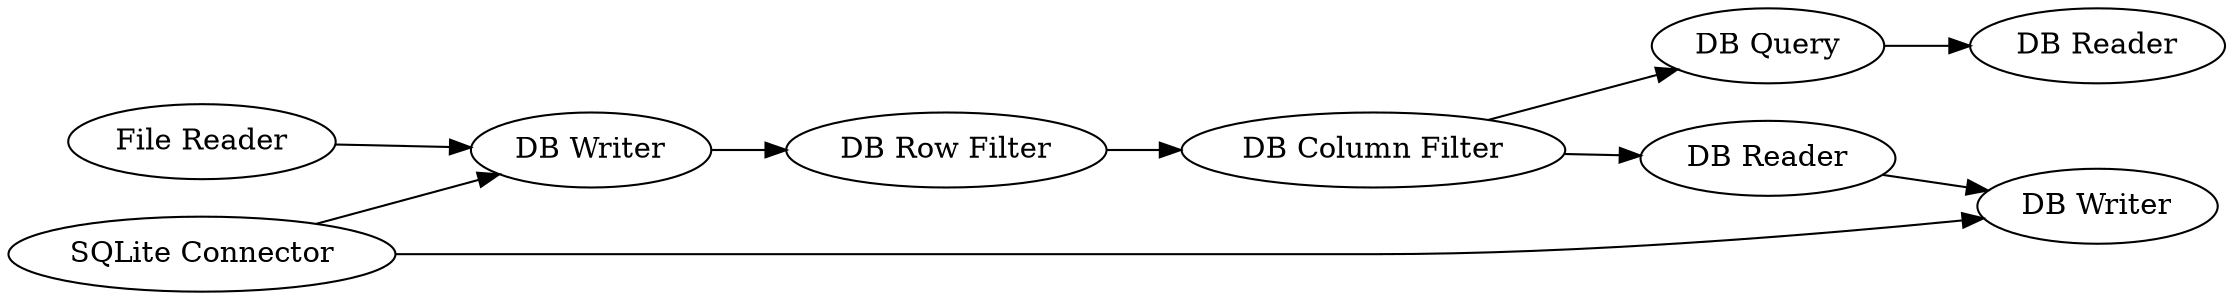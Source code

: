 digraph {
	20 [label="File Reader"]
	28 [label="SQLite Connector"]
	30 [label="DB Row Filter"]
	31 [label="DB Query"]
	32 [label="DB Reader"]
	33 [label="DB Column Filter"]
	34 [label="DB Reader"]
	38 [label="DB Writer"]
	39 [label="DB Writer"]
	20 -> 38
	28 -> 38
	28 -> 39
	30 -> 33
	31 -> 32
	33 -> 34
	33 -> 31
	34 -> 39
	38 -> 30
	rankdir=LR
}
